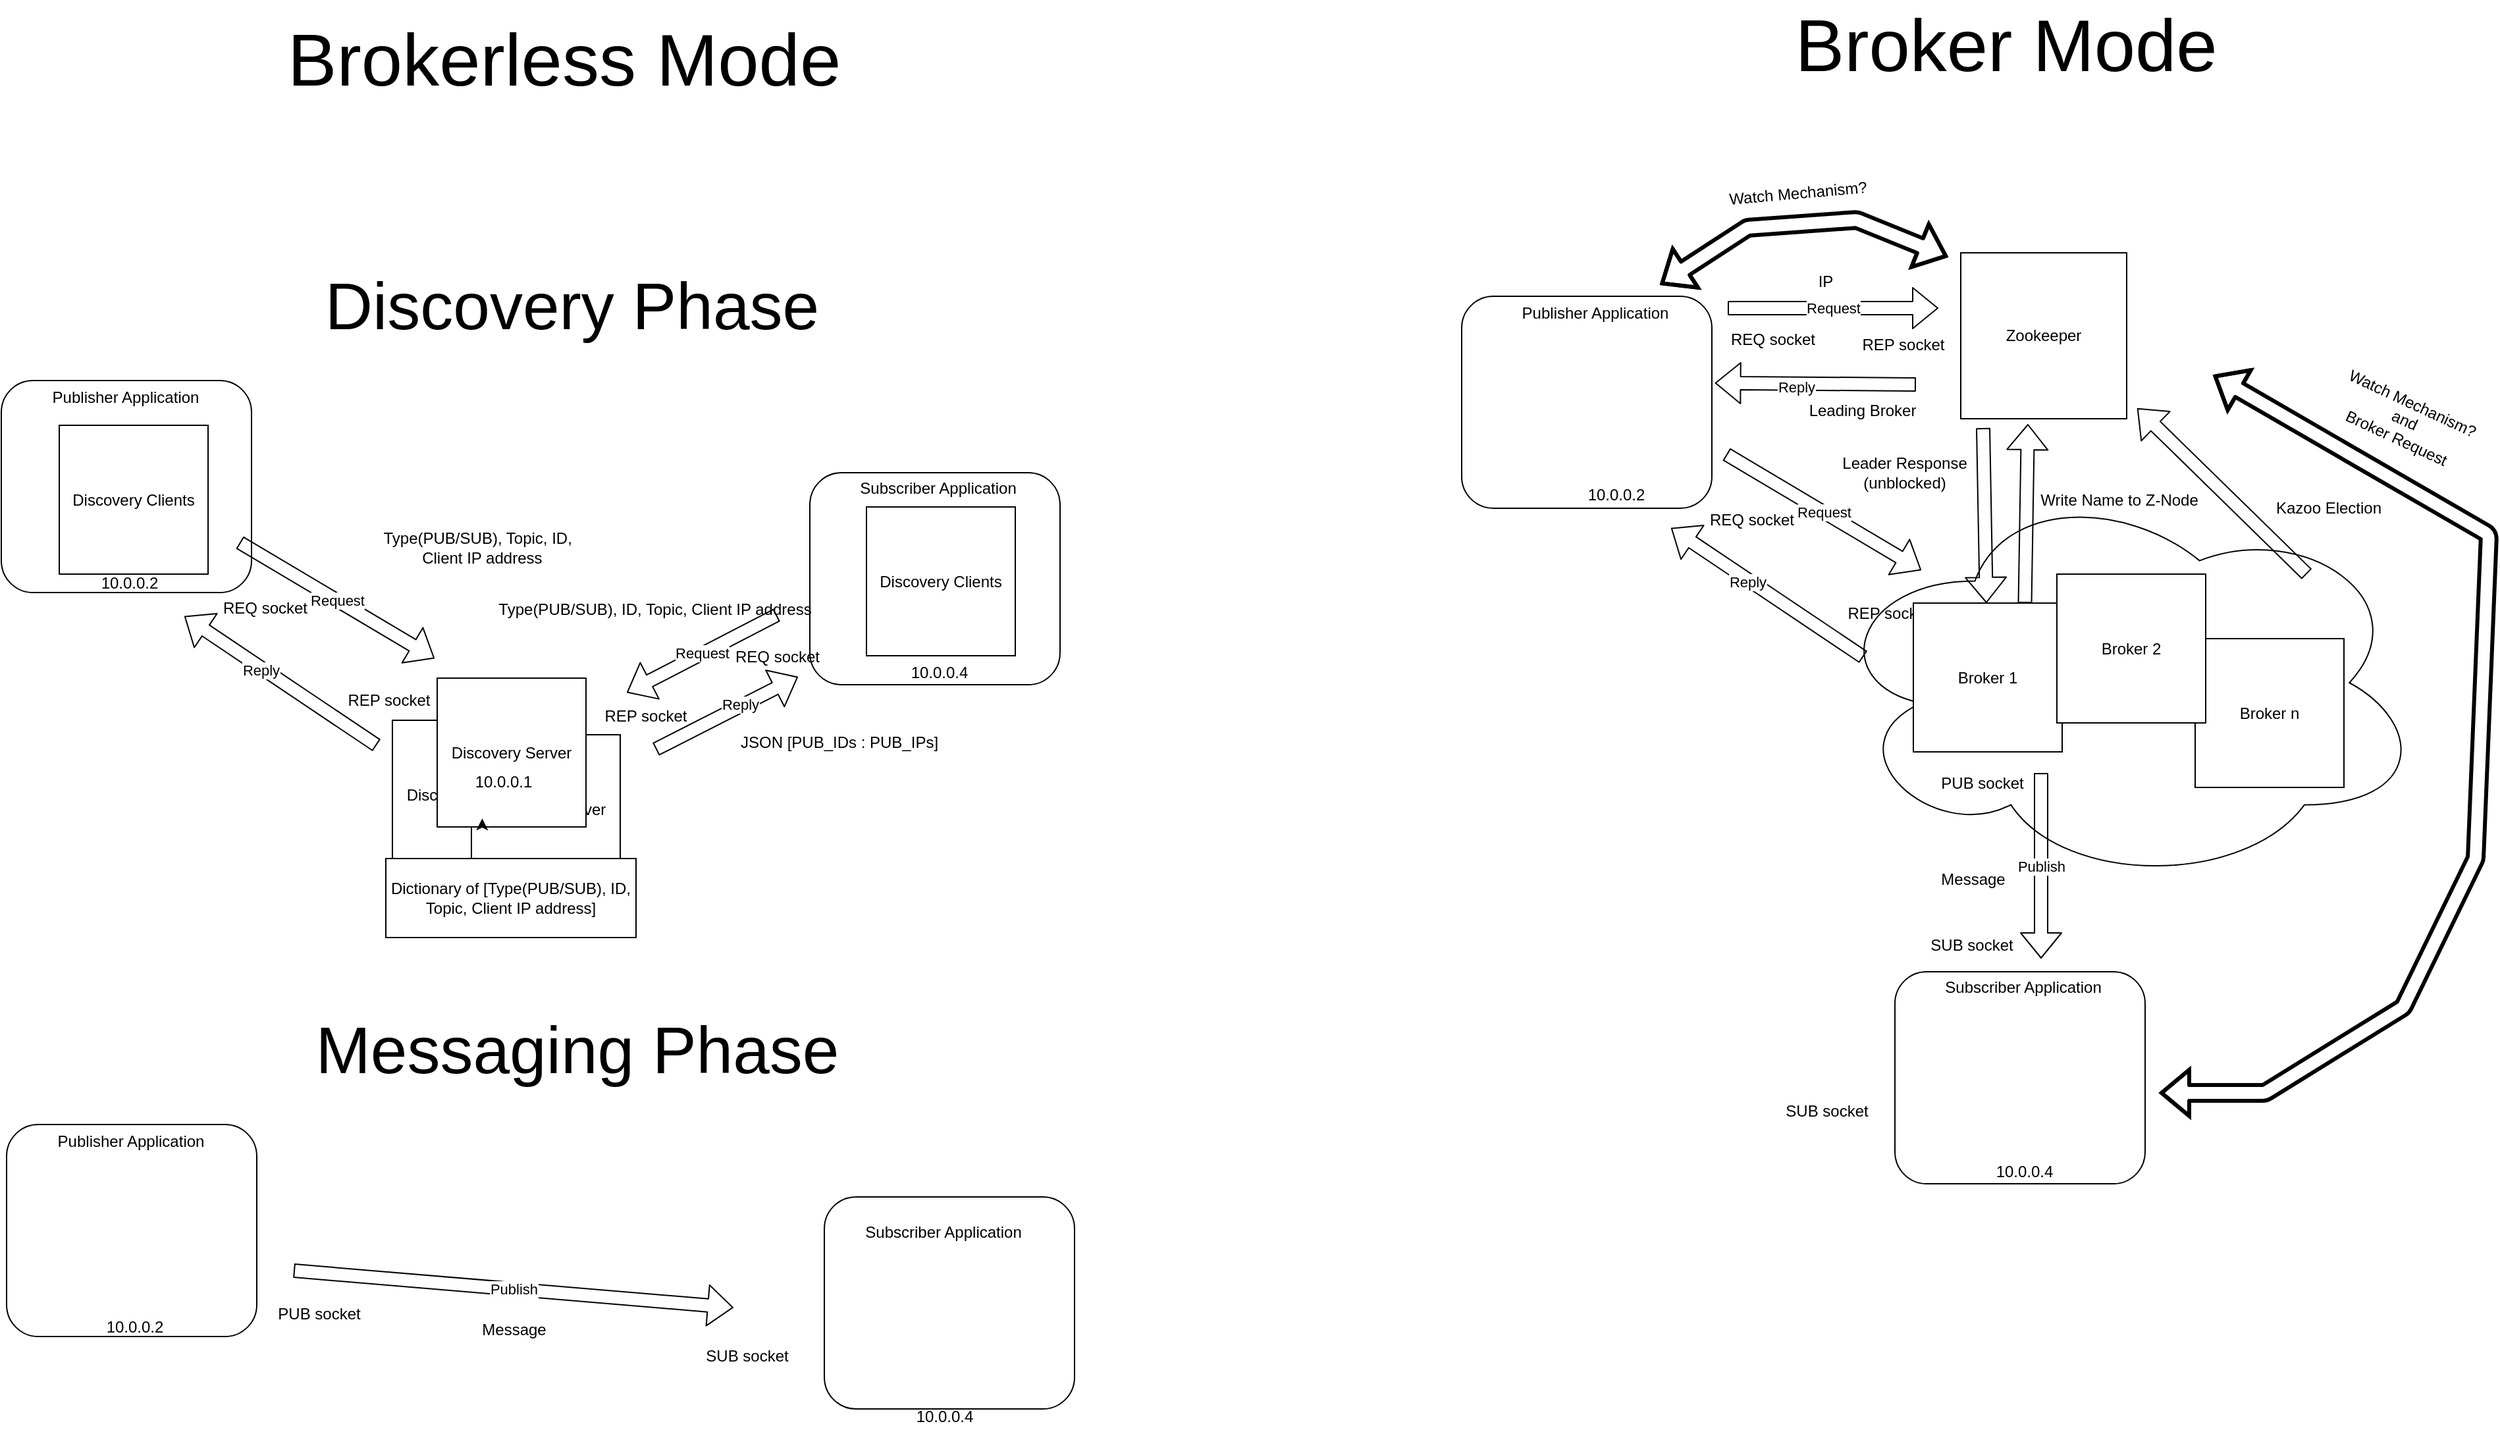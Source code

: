 <mxfile version="13.9.5" type="device"><diagram id="84_Lqusd8HtcwXKhRW7Q" name="Page-1"><mxGraphModel dx="1089" dy="3514" grid="0" gridSize="10" guides="0" tooltips="1" connect="1" arrows="1" fold="1" page="1" pageScale="1" pageWidth="1100" pageHeight="850" math="0" shadow="0"><root><mxCell id="0"/><mxCell id="1" parent="0"/><mxCell id="mJ6iGAYiGdo70fllio---13" value="Discovery Server" style="whiteSpace=wrap;html=1;aspect=fixed;" vertex="1" parent="1"><mxGeometry x="416" y="-1938" width="113" height="113" as="geometry"/></mxCell><mxCell id="mJ6iGAYiGdo70fllio---14" value="Discovery Server" style="whiteSpace=wrap;html=1;aspect=fixed;" vertex="1" parent="1"><mxGeometry x="476" y="-1927" width="113" height="113" as="geometry"/></mxCell><mxCell id="mJ6iGAYiGdo70fllio---3" value="" style="ellipse;shape=cloud;whiteSpace=wrap;html=1;" vertex="1" parent="1"><mxGeometry x="1504" y="-2121" width="455" height="309" as="geometry"/></mxCell><mxCell id="VvJEHyGqsI9VbkyY5hMX-22" value="" style="rounded=1;whiteSpace=wrap;html=1;" parent="1" vertex="1"><mxGeometry x="733" y="-2126" width="190" height="161" as="geometry"/></mxCell><mxCell id="VvJEHyGqsI9VbkyY5hMX-17" value="" style="rounded=1;whiteSpace=wrap;html=1;" parent="1" vertex="1"><mxGeometry x="119" y="-2196" width="190" height="161" as="geometry"/></mxCell><mxCell id="VvJEHyGqsI9VbkyY5hMX-2" value="Discovery Server" style="whiteSpace=wrap;html=1;aspect=fixed;" parent="1" vertex="1"><mxGeometry x="450" y="-1970" width="113" height="113" as="geometry"/></mxCell><mxCell id="VvJEHyGqsI9VbkyY5hMX-3" value="Discovery Clients" style="whiteSpace=wrap;html=1;aspect=fixed;" parent="1" vertex="1"><mxGeometry x="163" y="-2162" width="113" height="113" as="geometry"/></mxCell><mxCell id="VvJEHyGqsI9VbkyY5hMX-6" value="Discovery Clients" style="whiteSpace=wrap;html=1;aspect=fixed;" parent="1" vertex="1"><mxGeometry x="776" y="-2100" width="113" height="113" as="geometry"/></mxCell><mxCell id="VvJEHyGqsI9VbkyY5hMX-11" value="Request" style="shape=flexArrow;endArrow=classic;html=1;" parent="1" edge="1"><mxGeometry width="50" height="50" relative="1" as="geometry"><mxPoint x="300" y="-2073" as="sourcePoint"/><mxPoint x="448" y="-1985" as="targetPoint"/><Array as="points"/></mxGeometry></mxCell><mxCell id="VvJEHyGqsI9VbkyY5hMX-13" value="Type(PUB/SUB), Topic,&amp;nbsp;ID,&amp;nbsp;&lt;br&gt;&amp;nbsp;Client IP address" style="text;html=1;align=center;verticalAlign=middle;resizable=0;points=[];autosize=1;" parent="1" vertex="1"><mxGeometry x="403" y="-2085" width="157" height="32" as="geometry"/></mxCell><mxCell id="VvJEHyGqsI9VbkyY5hMX-14" value="" style="shape=flexArrow;endArrow=classic;html=1;" parent="1" edge="1"><mxGeometry width="50" height="50" relative="1" as="geometry"><mxPoint x="404" y="-1919" as="sourcePoint"/><mxPoint x="258" y="-2017" as="targetPoint"/></mxGeometry></mxCell><mxCell id="VvJEHyGqsI9VbkyY5hMX-19" value="Reply" style="edgeLabel;html=1;align=center;verticalAlign=middle;resizable=0;points=[];" parent="VvJEHyGqsI9VbkyY5hMX-14" vertex="1" connectable="0"><mxGeometry x="0.194" y="2" relative="1" as="geometry"><mxPoint as="offset"/></mxGeometry></mxCell><mxCell id="VvJEHyGqsI9VbkyY5hMX-15" value="Dictionary of [&lt;span&gt;Type(PUB/SUB), ID, Topic, Client IP address]&lt;/span&gt;" style="whiteSpace=wrap;html=1;" parent="1" vertex="1"><mxGeometry x="411" y="-1833" width="190" height="60" as="geometry"/></mxCell><mxCell id="VvJEHyGqsI9VbkyY5hMX-18" value="Publisher Application" style="text;html=1;align=center;verticalAlign=middle;resizable=0;points=[];autosize=1;" parent="1" vertex="1"><mxGeometry x="152" y="-2192" width="121" height="18" as="geometry"/></mxCell><mxCell id="VvJEHyGqsI9VbkyY5hMX-20" value="10.0.0.2" style="text;html=1;align=center;verticalAlign=middle;resizable=0;points=[];autosize=1;" parent="1" vertex="1"><mxGeometry x="189" y="-2051" width="53" height="18" as="geometry"/></mxCell><mxCell id="VvJEHyGqsI9VbkyY5hMX-21" value="10.0.0.1" style="text;html=1;align=center;verticalAlign=middle;resizable=0;points=[];autosize=1;" parent="1" vertex="1"><mxGeometry x="473" y="-1900" width="53" height="18" as="geometry"/></mxCell><mxCell id="VvJEHyGqsI9VbkyY5hMX-23" value="Subscriber Application" style="text;html=1;align=center;verticalAlign=middle;resizable=0;points=[];autosize=1;" parent="1" vertex="1"><mxGeometry x="766" y="-2123" width="128" height="18" as="geometry"/></mxCell><mxCell id="VvJEHyGqsI9VbkyY5hMX-24" value="10.0.0.4" style="text;html=1;align=center;verticalAlign=middle;resizable=0;points=[];autosize=1;" parent="1" vertex="1"><mxGeometry x="804" y="-1983" width="53" height="18" as="geometry"/></mxCell><mxCell id="VvJEHyGqsI9VbkyY5hMX-25" value="Request" style="shape=flexArrow;endArrow=classic;html=1;" parent="1" edge="1"><mxGeometry width="50" height="50" relative="1" as="geometry"><mxPoint x="708" y="-2018" as="sourcePoint"/><mxPoint x="594" y="-1959" as="targetPoint"/><Array as="points"/></mxGeometry></mxCell><mxCell id="VvJEHyGqsI9VbkyY5hMX-26" value="Type(PUB/SUB), ID, Topic, Client IP address" style="text;html=1;align=center;verticalAlign=middle;resizable=0;points=[];autosize=1;" parent="1" vertex="1"><mxGeometry x="491" y="-2031" width="248" height="18" as="geometry"/></mxCell><mxCell id="VvJEHyGqsI9VbkyY5hMX-27" value="" style="shape=flexArrow;endArrow=classic;html=1;" parent="1" edge="1"><mxGeometry width="50" height="50" relative="1" as="geometry"><mxPoint x="616" y="-1916" as="sourcePoint"/><mxPoint x="724" y="-1971" as="targetPoint"/></mxGeometry></mxCell><mxCell id="VvJEHyGqsI9VbkyY5hMX-28" value="Reply" style="edgeLabel;html=1;align=center;verticalAlign=middle;resizable=0;points=[];" parent="VvJEHyGqsI9VbkyY5hMX-27" vertex="1" connectable="0"><mxGeometry x="0.194" y="2" relative="1" as="geometry"><mxPoint as="offset"/></mxGeometry></mxCell><mxCell id="VvJEHyGqsI9VbkyY5hMX-30" value="JSON [PUB_IDs : PUB_IPs]" style="text;html=1;align=center;verticalAlign=middle;resizable=0;points=[];autosize=1;" parent="1" vertex="1"><mxGeometry x="675" y="-1930" width="160" height="18" as="geometry"/></mxCell><mxCell id="VvJEHyGqsI9VbkyY5hMX-31" value="&lt;font style=&quot;font-size: 50px&quot;&gt;Discovery Phase&lt;/font&gt;" style="text;html=1;align=center;verticalAlign=middle;resizable=0;points=[];autosize=1;" parent="1" vertex="1"><mxGeometry x="359" y="-2268" width="385" height="30" as="geometry"/></mxCell><mxCell id="VvJEHyGqsI9VbkyY5hMX-32" value="" style="rounded=1;whiteSpace=wrap;html=1;" parent="1" vertex="1"><mxGeometry x="744" y="-1576" width="190" height="161" as="geometry"/></mxCell><mxCell id="VvJEHyGqsI9VbkyY5hMX-33" value="" style="rounded=1;whiteSpace=wrap;html=1;" parent="1" vertex="1"><mxGeometry x="123" y="-1631" width="190" height="161" as="geometry"/></mxCell><mxCell id="VvJEHyGqsI9VbkyY5hMX-37" value="Publish" style="shape=flexArrow;endArrow=classic;html=1;" parent="1" edge="1"><mxGeometry width="50" height="50" relative="1" as="geometry"><mxPoint x="341" y="-1520" as="sourcePoint"/><mxPoint x="675" y="-1492" as="targetPoint"/><Array as="points"/></mxGeometry></mxCell><mxCell id="VvJEHyGqsI9VbkyY5hMX-38" value="Message" style="text;html=1;align=center;verticalAlign=middle;resizable=0;points=[];autosize=1;" parent="1" vertex="1"><mxGeometry x="478" y="-1484" width="59" height="18" as="geometry"/></mxCell><mxCell id="VvJEHyGqsI9VbkyY5hMX-42" value="Publisher Application" style="text;html=1;align=center;verticalAlign=middle;resizable=0;points=[];autosize=1;" parent="1" vertex="1"><mxGeometry x="156" y="-1627" width="121" height="18" as="geometry"/></mxCell><mxCell id="VvJEHyGqsI9VbkyY5hMX-43" value="10.0.0.2" style="text;html=1;align=center;verticalAlign=middle;resizable=0;points=[];autosize=1;" parent="1" vertex="1"><mxGeometry x="193" y="-1486" width="53" height="18" as="geometry"/></mxCell><mxCell id="VvJEHyGqsI9VbkyY5hMX-45" value="Subscriber Application" style="text;html=1;align=center;verticalAlign=middle;resizable=0;points=[];autosize=1;" parent="1" vertex="1"><mxGeometry x="770" y="-1558" width="128" height="18" as="geometry"/></mxCell><mxCell id="VvJEHyGqsI9VbkyY5hMX-46" value="10.0.0.4" style="text;html=1;align=center;verticalAlign=middle;resizable=0;points=[];autosize=1;" parent="1" vertex="1"><mxGeometry x="808" y="-1418" width="53" height="18" as="geometry"/></mxCell><mxCell id="VvJEHyGqsI9VbkyY5hMX-52" value="&lt;font style=&quot;font-size: 50px&quot;&gt;Messaging Phase&lt;/font&gt;" style="text;html=1;align=center;verticalAlign=middle;resizable=0;points=[];autosize=1;" parent="1" vertex="1"><mxGeometry x="352" y="-1703" width="408" height="30" as="geometry"/></mxCell><mxCell id="VvJEHyGqsI9VbkyY5hMX-53" value="PUB socket" style="text;html=1;align=center;verticalAlign=middle;resizable=0;points=[];autosize=1;" parent="1" vertex="1"><mxGeometry x="324" y="-1496" width="72" height="18" as="geometry"/></mxCell><mxCell id="VvJEHyGqsI9VbkyY5hMX-54" value="SUB socket" style="text;html=1;align=center;verticalAlign=middle;resizable=0;points=[];autosize=1;" parent="1" vertex="1"><mxGeometry x="649" y="-1464" width="72" height="18" as="geometry"/></mxCell><mxCell id="VvJEHyGqsI9VbkyY5hMX-55" value="REQ socket" style="text;html=1;align=center;verticalAlign=middle;resizable=0;points=[];autosize=1;" parent="1" vertex="1"><mxGeometry x="282" y="-2032" width="74" height="18" as="geometry"/></mxCell><mxCell id="VvJEHyGqsI9VbkyY5hMX-56" value="REQ socket" style="text;html=1;align=center;verticalAlign=middle;resizable=0;points=[];autosize=1;" parent="1" vertex="1"><mxGeometry x="671" y="-1995" width="74" height="18" as="geometry"/></mxCell><mxCell id="VvJEHyGqsI9VbkyY5hMX-57" value="REP socket" style="text;html=1;align=center;verticalAlign=middle;resizable=0;points=[];autosize=1;" parent="1" vertex="1"><mxGeometry x="377" y="-1962" width="72" height="18" as="geometry"/></mxCell><mxCell id="VvJEHyGqsI9VbkyY5hMX-58" value="REP socket" style="text;html=1;align=center;verticalAlign=middle;resizable=0;points=[];autosize=1;" parent="1" vertex="1"><mxGeometry x="572" y="-1950" width="72" height="18" as="geometry"/></mxCell><mxCell id="VvJEHyGqsI9VbkyY5hMX-59" value="&lt;span style=&quot;font-size: 56px&quot;&gt;Brokerless Mode&lt;/span&gt;" style="text;html=1;align=center;verticalAlign=middle;resizable=0;points=[];autosize=1;" parent="1" vertex="1"><mxGeometry x="331" y="-2457" width="430" height="33" as="geometry"/></mxCell><mxCell id="VvJEHyGqsI9VbkyY5hMX-60" value="&lt;span style=&quot;font-size: 56px&quot;&gt;Broker Mode&lt;/span&gt;" style="text;html=1;align=center;verticalAlign=middle;resizable=0;points=[];autosize=1;" parent="1" vertex="1"><mxGeometry x="1475" y="-2468" width="331" height="33" as="geometry"/></mxCell><mxCell id="VvJEHyGqsI9VbkyY5hMX-61" value="" style="rounded=1;whiteSpace=wrap;html=1;" parent="1" vertex="1"><mxGeometry x="1228" y="-2260" width="190" height="161" as="geometry"/></mxCell><mxCell id="VvJEHyGqsI9VbkyY5hMX-63" value="Request" style="shape=flexArrow;endArrow=classic;html=1;" parent="1" edge="1"><mxGeometry width="50" height="50" relative="1" as="geometry"><mxPoint x="1429" y="-2140" as="sourcePoint"/><mxPoint x="1577" y="-2052" as="targetPoint"/><Array as="points"/></mxGeometry></mxCell><mxCell id="VvJEHyGqsI9VbkyY5hMX-64" value="" style="shape=flexArrow;endArrow=classic;html=1;" parent="1" edge="1"><mxGeometry width="50" height="50" relative="1" as="geometry"><mxPoint x="1533" y="-1986" as="sourcePoint"/><mxPoint x="1387" y="-2084" as="targetPoint"/></mxGeometry></mxCell><mxCell id="VvJEHyGqsI9VbkyY5hMX-65" value="Reply" style="edgeLabel;html=1;align=center;verticalAlign=middle;resizable=0;points=[];" parent="VvJEHyGqsI9VbkyY5hMX-64" vertex="1" connectable="0"><mxGeometry x="0.194" y="2" relative="1" as="geometry"><mxPoint as="offset"/></mxGeometry></mxCell><mxCell id="VvJEHyGqsI9VbkyY5hMX-66" value="Publisher Application" style="text;html=1;align=center;verticalAlign=middle;resizable=0;points=[];autosize=1;" parent="1" vertex="1"><mxGeometry x="1268" y="-2256" width="121" height="18" as="geometry"/></mxCell><mxCell id="VvJEHyGqsI9VbkyY5hMX-67" value="10.0.0.2" style="text;html=1;align=center;verticalAlign=middle;resizable=0;points=[];autosize=1;" parent="1" vertex="1"><mxGeometry x="1318" y="-2118" width="53" height="18" as="geometry"/></mxCell><mxCell id="VvJEHyGqsI9VbkyY5hMX-68" value="REQ socket" style="text;html=1;align=center;verticalAlign=middle;resizable=0;points=[];autosize=1;" parent="1" vertex="1"><mxGeometry x="1411" y="-2099" width="74" height="18" as="geometry"/></mxCell><mxCell id="VvJEHyGqsI9VbkyY5hMX-69" value="REP socket" style="text;html=1;align=center;verticalAlign=middle;resizable=0;points=[];autosize=1;" parent="1" vertex="1"><mxGeometry x="1516" y="-2028" width="72" height="18" as="geometry"/></mxCell><mxCell id="VvJEHyGqsI9VbkyY5hMX-70" value="Broker 1" style="whiteSpace=wrap;html=1;aspect=fixed;" parent="1" vertex="1"><mxGeometry x="1571" y="-2027" width="113" height="113" as="geometry"/></mxCell><mxCell id="VvJEHyGqsI9VbkyY5hMX-72" value="" style="rounded=1;whiteSpace=wrap;html=1;" parent="1" vertex="1"><mxGeometry x="1557" y="-1747" width="190" height="161" as="geometry"/></mxCell><mxCell id="VvJEHyGqsI9VbkyY5hMX-73" value="Subscriber Application" style="text;html=1;align=center;verticalAlign=middle;resizable=0;points=[];autosize=1;" parent="1" vertex="1"><mxGeometry x="1590" y="-1744" width="128" height="18" as="geometry"/></mxCell><mxCell id="VvJEHyGqsI9VbkyY5hMX-74" value="10.0.0.4" style="text;html=1;align=center;verticalAlign=middle;resizable=0;points=[];autosize=1;" parent="1" vertex="1"><mxGeometry x="1628" y="-1604" width="53" height="18" as="geometry"/></mxCell><mxCell id="VvJEHyGqsI9VbkyY5hMX-75" value="SUB socket" style="text;html=1;align=center;verticalAlign=middle;resizable=0;points=[];autosize=1;" parent="1" vertex="1"><mxGeometry x="1469" y="-1650" width="72" height="18" as="geometry"/></mxCell><mxCell id="VvJEHyGqsI9VbkyY5hMX-76" value="Publish" style="shape=flexArrow;endArrow=classic;html=1;" parent="1" edge="1"><mxGeometry width="50" height="50" relative="1" as="geometry"><mxPoint x="1668" y="-1898" as="sourcePoint"/><mxPoint x="1668" y="-1757" as="targetPoint"/><Array as="points"/></mxGeometry></mxCell><mxCell id="VvJEHyGqsI9VbkyY5hMX-77" value="Message" style="text;html=1;align=center;verticalAlign=middle;resizable=0;points=[];autosize=1;" parent="1" vertex="1"><mxGeometry x="1586" y="-1826" width="59" height="18" as="geometry"/></mxCell><mxCell id="VvJEHyGqsI9VbkyY5hMX-78" value="PUB socket" style="text;html=1;align=center;verticalAlign=middle;resizable=0;points=[];autosize=1;" parent="1" vertex="1"><mxGeometry x="1587" y="-1899" width="72" height="18" as="geometry"/></mxCell><mxCell id="VvJEHyGqsI9VbkyY5hMX-79" value="SUB socket" style="text;html=1;align=center;verticalAlign=middle;resizable=0;points=[];autosize=1;" parent="1" vertex="1"><mxGeometry x="1579" y="-1776" width="72" height="18" as="geometry"/></mxCell><mxCell id="Yhp601qZKFmQKBdzaTcD-1" value="Zookeeper" style="whiteSpace=wrap;html=1;aspect=fixed;" parent="1" vertex="1"><mxGeometry x="1607" y="-2293" width="126" height="126" as="geometry"/></mxCell><mxCell id="Yhp601qZKFmQKBdzaTcD-2" value="Request" style="shape=flexArrow;endArrow=classic;html=1;" parent="1" edge="1"><mxGeometry width="50" height="50" relative="1" as="geometry"><mxPoint x="1430" y="-2251" as="sourcePoint"/><mxPoint x="1590" y="-2251" as="targetPoint"/><Array as="points"/></mxGeometry></mxCell><mxCell id="Yhp601qZKFmQKBdzaTcD-3" value="REQ socket" style="text;html=1;align=center;verticalAlign=middle;resizable=0;points=[];autosize=1;" parent="1" vertex="1"><mxGeometry x="1427" y="-2236" width="74" height="18" as="geometry"/></mxCell><mxCell id="Yhp601qZKFmQKBdzaTcD-4" value="REP socket" style="text;html=1;align=center;verticalAlign=middle;resizable=0;points=[];autosize=1;" parent="1" vertex="1"><mxGeometry x="1527" y="-2232" width="72" height="18" as="geometry"/></mxCell><mxCell id="Yhp601qZKFmQKBdzaTcD-5" value="" style="shape=flexArrow;endArrow=classic;html=1;entryX=1.012;entryY=0.409;entryDx=0;entryDy=0;entryPerimeter=0;" parent="1" target="VvJEHyGqsI9VbkyY5hMX-61" edge="1"><mxGeometry width="50" height="50" relative="1" as="geometry"><mxPoint x="1573.0" y="-2193" as="sourcePoint"/><mxPoint x="1427" y="-2291" as="targetPoint"/></mxGeometry></mxCell><mxCell id="Yhp601qZKFmQKBdzaTcD-6" value="Reply" style="edgeLabel;html=1;align=center;verticalAlign=middle;resizable=0;points=[];" parent="Yhp601qZKFmQKBdzaTcD-5" vertex="1" connectable="0"><mxGeometry x="0.194" y="2" relative="1" as="geometry"><mxPoint as="offset"/></mxGeometry></mxCell><mxCell id="Yhp601qZKFmQKBdzaTcD-7" value="Broker n" style="whiteSpace=wrap;html=1;aspect=fixed;" parent="1" vertex="1"><mxGeometry x="1785" y="-2000" width="113" height="113" as="geometry"/></mxCell><mxCell id="Yhp601qZKFmQKBdzaTcD-8" value="Broker 2" style="whiteSpace=wrap;html=1;aspect=fixed;" parent="1" vertex="1"><mxGeometry x="1680" y="-2049" width="113" height="113" as="geometry"/></mxCell><mxCell id="Yhp601qZKFmQKBdzaTcD-10" value="Leading Broker" style="text;html=1;align=center;verticalAlign=middle;resizable=0;points=[];autosize=1;" parent="1" vertex="1"><mxGeometry x="1486" y="-2182" width="91" height="18" as="geometry"/></mxCell><mxCell id="Yhp601qZKFmQKBdzaTcD-11" value="" style="shape=flexArrow;endArrow=classic;startArrow=classic;html=1;strokeWidth=3;" parent="1" edge="1"><mxGeometry width="50" height="50" relative="1" as="geometry"><mxPoint x="1758" y="-1655" as="sourcePoint"/><mxPoint x="1799" y="-2200" as="targetPoint"/><Array as="points"><mxPoint x="1838" y="-1655"/><mxPoint x="1943" y="-1720"/><mxPoint x="1998" y="-1833"/><mxPoint x="2008" y="-2079"/></Array></mxGeometry></mxCell><mxCell id="Yhp601qZKFmQKBdzaTcD-12" value="Watch Mechanism?&lt;br&gt;and&lt;br&gt;Broker Request" style="text;html=1;align=center;verticalAlign=middle;resizable=0;points=[];autosize=1;rotation=25;" parent="1" vertex="1"><mxGeometry x="1886" y="-2189" width="115" height="45" as="geometry"/></mxCell><mxCell id="Yhp601qZKFmQKBdzaTcD-15" value="" style="shape=flexArrow;endArrow=classic;startArrow=classic;html=1;strokeWidth=3;" parent="1" edge="1"><mxGeometry width="50" height="50" relative="1" as="geometry"><mxPoint x="1379" y="-2269" as="sourcePoint"/><mxPoint x="1597" y="-2290" as="targetPoint"/><Array as="points"><mxPoint x="1445" y="-2312"/><mxPoint x="1528" y="-2318"/></Array></mxGeometry></mxCell><mxCell id="Yhp601qZKFmQKBdzaTcD-16" value="Watch Mechanism?" style="text;html=1;align=center;verticalAlign=middle;resizable=0;points=[];autosize=1;rotation=-5;" parent="1" vertex="1"><mxGeometry x="1425" y="-2347" width="115" height="18" as="geometry"/></mxCell><mxCell id="mJ6iGAYiGdo70fllio---4" value="IP" style="text;html=1;align=center;verticalAlign=middle;resizable=0;points=[];autosize=1;" vertex="1" parent="1"><mxGeometry x="1493" y="-2280" width="21" height="18" as="geometry"/></mxCell><mxCell id="mJ6iGAYiGdo70fllio---5" value="Kazoo Election" style="text;html=1;align=center;verticalAlign=middle;resizable=0;points=[];autosize=1;" vertex="1" parent="1"><mxGeometry x="1841" y="-2108" width="90" height="18" as="geometry"/></mxCell><mxCell id="mJ6iGAYiGdo70fllio---6" value="Leader Response&lt;br&gt;(unblocked)" style="text;html=1;align=center;verticalAlign=middle;resizable=0;points=[];autosize=1;" vertex="1" parent="1"><mxGeometry x="1511" y="-2142" width="105" height="31" as="geometry"/></mxCell><mxCell id="mJ6iGAYiGdo70fllio---8" value="" style="shape=flexArrow;endArrow=classic;html=1;exitX=0.804;exitY=0.233;exitDx=0;exitDy=0;exitPerimeter=0;" edge="1" parent="1" source="mJ6iGAYiGdo70fllio---3"><mxGeometry width="50" height="50" relative="1" as="geometry"><mxPoint x="1978" y="-2358" as="sourcePoint"/><mxPoint x="1741" y="-2175" as="targetPoint"/></mxGeometry></mxCell><mxCell id="mJ6iGAYiGdo70fllio---9" value="" style="shape=flexArrow;endArrow=classic;html=1;" edge="1" parent="1" target="VvJEHyGqsI9VbkyY5hMX-70"><mxGeometry width="50" height="50" relative="1" as="geometry"><mxPoint x="1624" y="-2160" as="sourcePoint"/><mxPoint x="1777" y="-2084" as="targetPoint"/></mxGeometry></mxCell><mxCell id="mJ6iGAYiGdo70fllio---10" value="" style="shape=flexArrow;endArrow=classic;html=1;exitX=0.75;exitY=0;exitDx=0;exitDy=0;" edge="1" parent="1" source="VvJEHyGqsI9VbkyY5hMX-70"><mxGeometry width="50" height="50" relative="1" as="geometry"><mxPoint x="1727" y="-2034" as="sourcePoint"/><mxPoint x="1658" y="-2163" as="targetPoint"/><Array as="points"/></mxGeometry></mxCell><mxCell id="mJ6iGAYiGdo70fllio---11" value="Write Name to Z-Node" style="text;html=1;align=center;verticalAlign=middle;resizable=0;points=[];autosize=1;" vertex="1" parent="1"><mxGeometry x="1662" y="-2114" width="130" height="18" as="geometry"/></mxCell><mxCell id="mJ6iGAYiGdo70fllio---12" style="edgeStyle=orthogonalEdgeStyle;rounded=0;orthogonalLoop=1;jettySize=auto;html=1;exitX=0.25;exitY=1;exitDx=0;exitDy=0;entryX=0.303;entryY=0.943;entryDx=0;entryDy=0;entryPerimeter=0;" edge="1" parent="1" source="VvJEHyGqsI9VbkyY5hMX-2" target="VvJEHyGqsI9VbkyY5hMX-2"><mxGeometry relative="1" as="geometry"/></mxCell></root></mxGraphModel></diagram></mxfile>